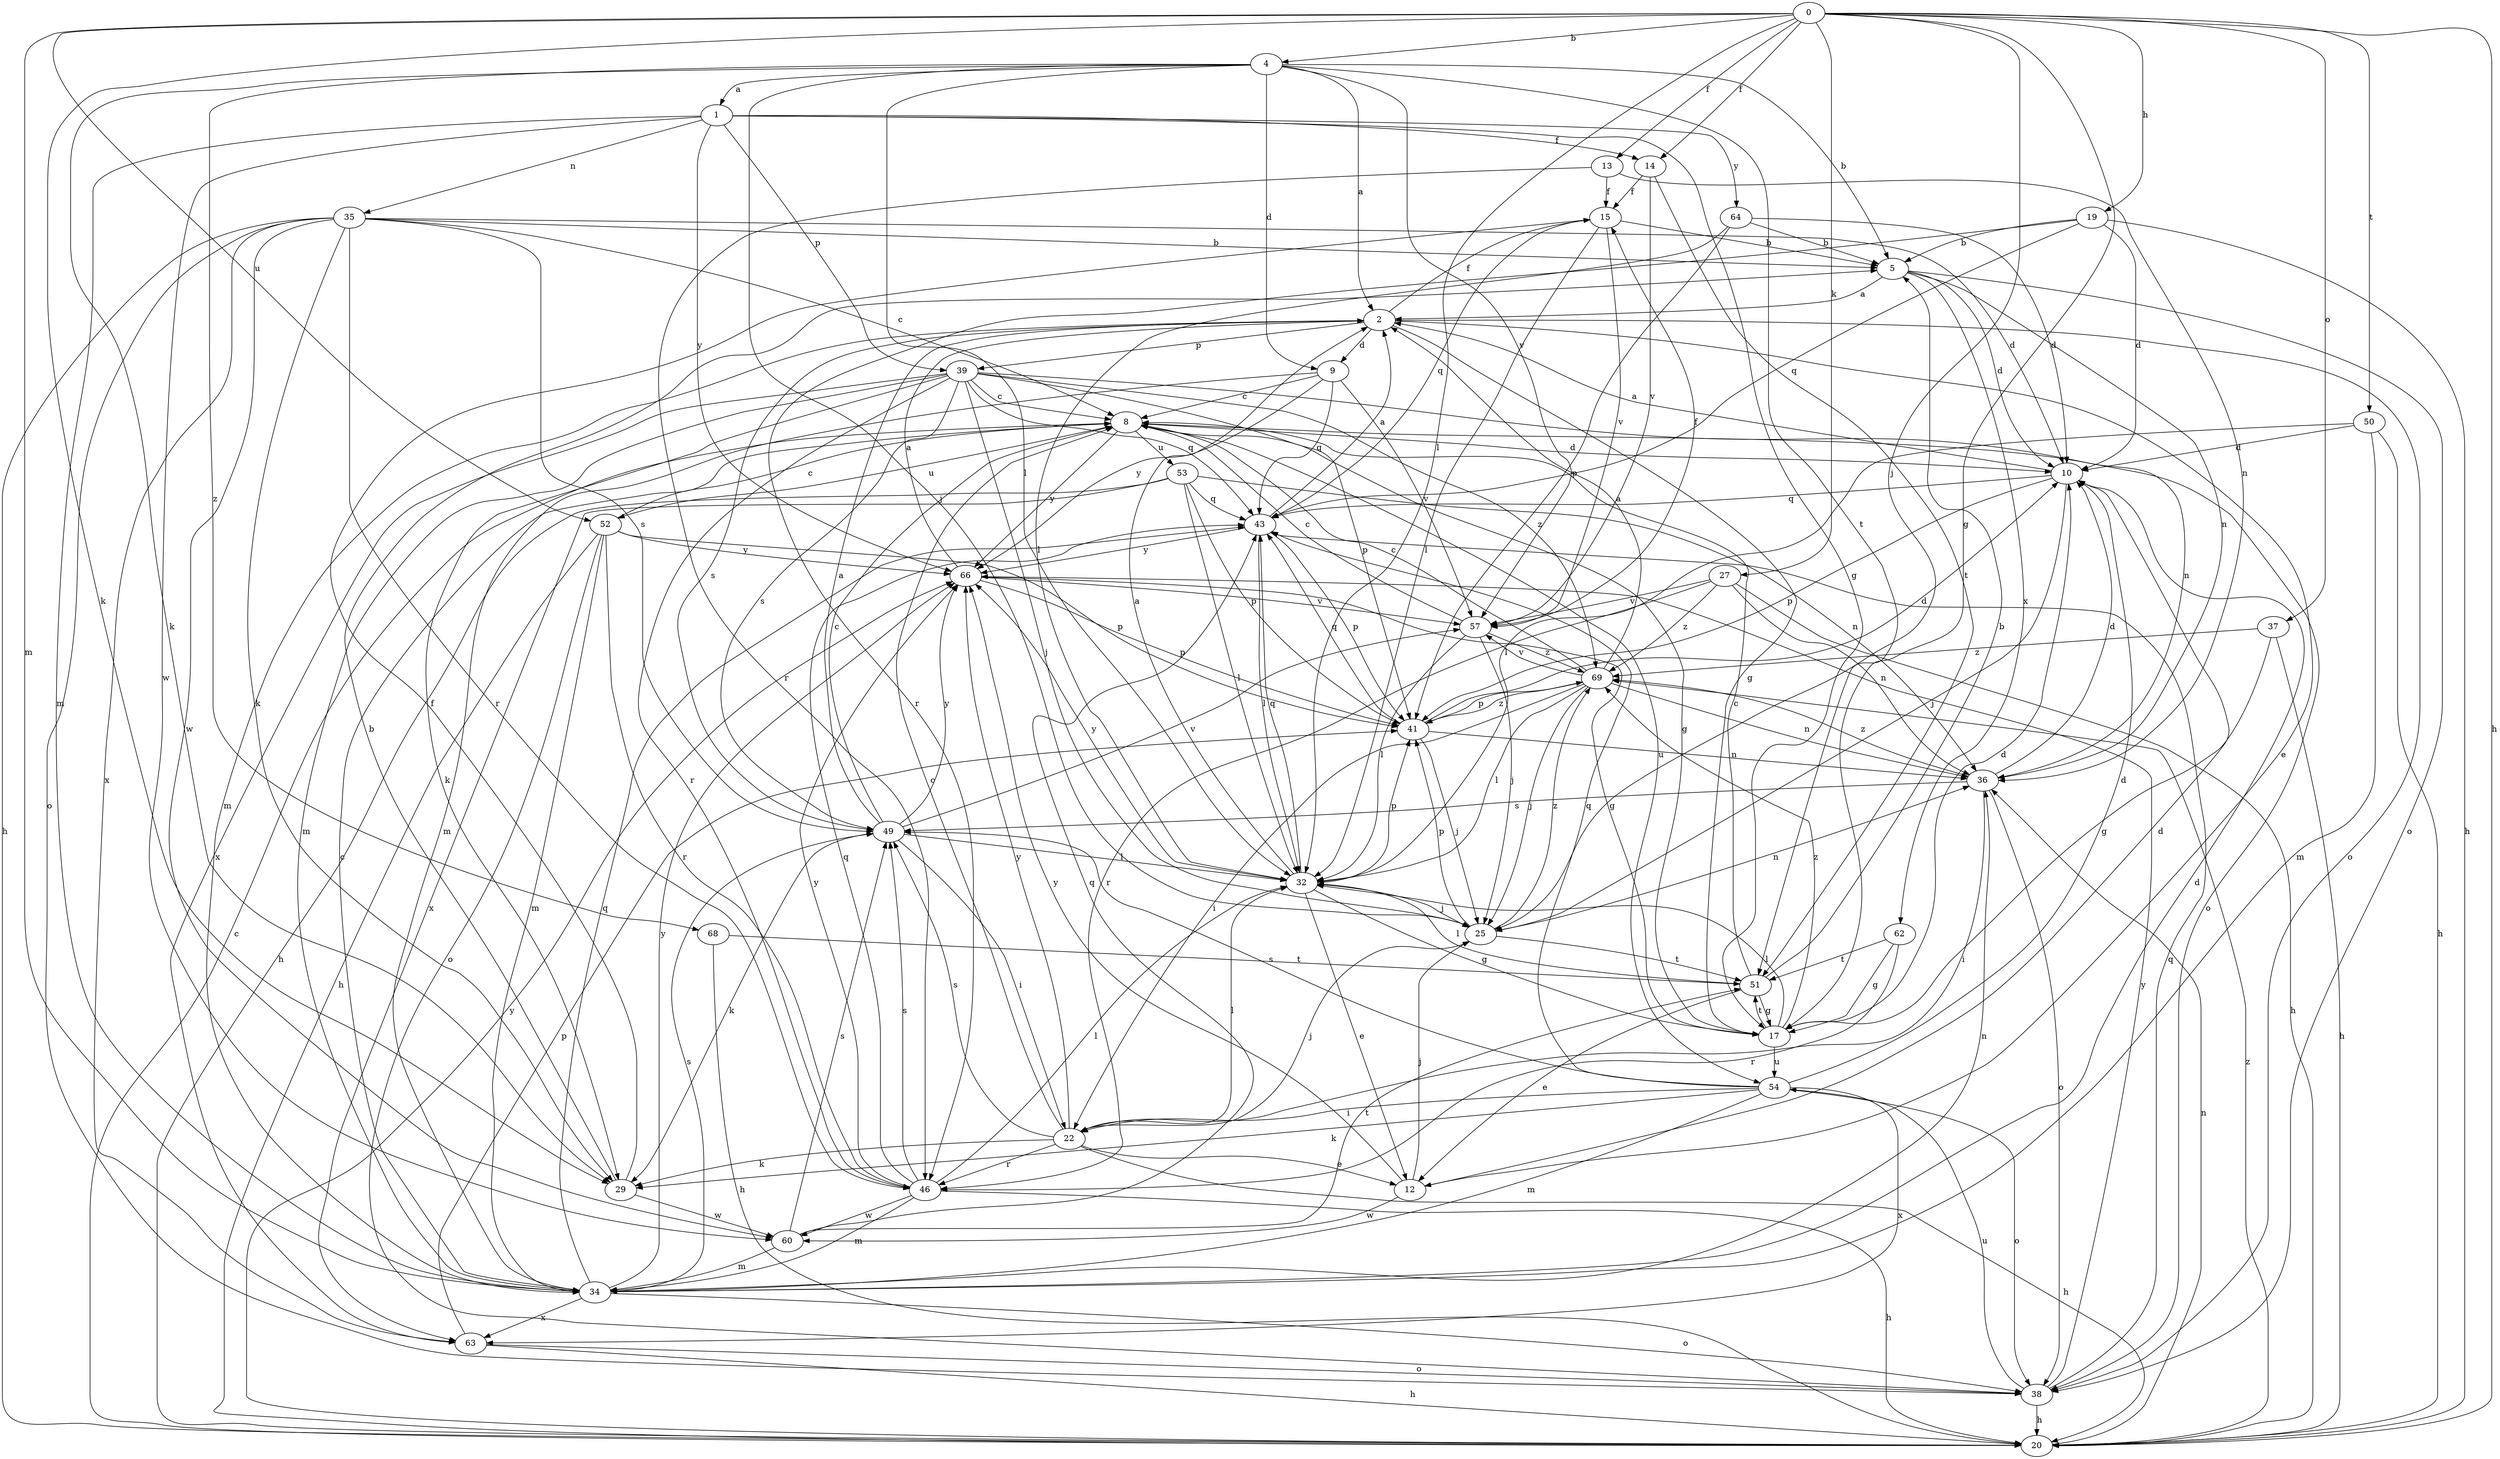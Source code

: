 strict digraph  {
0;
1;
2;
4;
5;
8;
9;
10;
12;
13;
14;
15;
17;
19;
20;
22;
25;
27;
29;
32;
34;
35;
36;
37;
38;
39;
41;
43;
46;
49;
50;
51;
52;
53;
54;
57;
60;
62;
63;
64;
66;
68;
69;
0 -> 4  [label=b];
0 -> 13  [label=f];
0 -> 14  [label=f];
0 -> 17  [label=g];
0 -> 19  [label=h];
0 -> 20  [label=h];
0 -> 25  [label=j];
0 -> 27  [label=k];
0 -> 29  [label=k];
0 -> 32  [label=l];
0 -> 34  [label=m];
0 -> 37  [label=o];
0 -> 50  [label=t];
0 -> 52  [label=u];
1 -> 14  [label=f];
1 -> 17  [label=g];
1 -> 34  [label=m];
1 -> 35  [label=n];
1 -> 39  [label=p];
1 -> 60  [label=w];
1 -> 64  [label=y];
1 -> 66  [label=y];
2 -> 9  [label=d];
2 -> 12  [label=e];
2 -> 15  [label=f];
2 -> 17  [label=g];
2 -> 34  [label=m];
2 -> 38  [label=o];
2 -> 39  [label=p];
2 -> 49  [label=s];
4 -> 1  [label=a];
4 -> 2  [label=a];
4 -> 5  [label=b];
4 -> 9  [label=d];
4 -> 25  [label=j];
4 -> 29  [label=k];
4 -> 32  [label=l];
4 -> 51  [label=t];
4 -> 57  [label=v];
4 -> 68  [label=z];
5 -> 2  [label=a];
5 -> 10  [label=d];
5 -> 36  [label=n];
5 -> 38  [label=o];
5 -> 62  [label=x];
8 -> 10  [label=d];
8 -> 17  [label=g];
8 -> 38  [label=o];
8 -> 52  [label=u];
8 -> 53  [label=u];
8 -> 54  [label=u];
8 -> 66  [label=y];
9 -> 8  [label=c];
9 -> 34  [label=m];
9 -> 43  [label=q];
9 -> 57  [label=v];
9 -> 66  [label=y];
10 -> 2  [label=a];
10 -> 25  [label=j];
10 -> 41  [label=p];
10 -> 43  [label=q];
12 -> 10  [label=d];
12 -> 25  [label=j];
12 -> 60  [label=w];
12 -> 66  [label=y];
13 -> 15  [label=f];
13 -> 36  [label=n];
13 -> 46  [label=r];
14 -> 15  [label=f];
14 -> 51  [label=t];
14 -> 57  [label=v];
15 -> 5  [label=b];
15 -> 32  [label=l];
15 -> 43  [label=q];
15 -> 57  [label=v];
17 -> 10  [label=d];
17 -> 32  [label=l];
17 -> 51  [label=t];
17 -> 54  [label=u];
17 -> 69  [label=z];
19 -> 5  [label=b];
19 -> 10  [label=d];
19 -> 20  [label=h];
19 -> 43  [label=q];
19 -> 46  [label=r];
20 -> 8  [label=c];
20 -> 36  [label=n];
20 -> 66  [label=y];
20 -> 69  [label=z];
22 -> 8  [label=c];
22 -> 12  [label=e];
22 -> 20  [label=h];
22 -> 25  [label=j];
22 -> 29  [label=k];
22 -> 32  [label=l];
22 -> 46  [label=r];
22 -> 49  [label=s];
22 -> 66  [label=y];
25 -> 36  [label=n];
25 -> 41  [label=p];
25 -> 51  [label=t];
25 -> 69  [label=z];
27 -> 20  [label=h];
27 -> 36  [label=n];
27 -> 46  [label=r];
27 -> 57  [label=v];
27 -> 69  [label=z];
29 -> 5  [label=b];
29 -> 15  [label=f];
29 -> 60  [label=w];
32 -> 2  [label=a];
32 -> 12  [label=e];
32 -> 17  [label=g];
32 -> 25  [label=j];
32 -> 41  [label=p];
32 -> 43  [label=q];
32 -> 66  [label=y];
34 -> 8  [label=c];
34 -> 10  [label=d];
34 -> 36  [label=n];
34 -> 38  [label=o];
34 -> 43  [label=q];
34 -> 49  [label=s];
34 -> 63  [label=x];
34 -> 66  [label=y];
35 -> 5  [label=b];
35 -> 8  [label=c];
35 -> 10  [label=d];
35 -> 20  [label=h];
35 -> 29  [label=k];
35 -> 38  [label=o];
35 -> 46  [label=r];
35 -> 49  [label=s];
35 -> 60  [label=w];
35 -> 63  [label=x];
36 -> 10  [label=d];
36 -> 22  [label=i];
36 -> 38  [label=o];
36 -> 49  [label=s];
36 -> 69  [label=z];
37 -> 17  [label=g];
37 -> 20  [label=h];
37 -> 69  [label=z];
38 -> 20  [label=h];
38 -> 43  [label=q];
38 -> 54  [label=u];
38 -> 66  [label=y];
39 -> 8  [label=c];
39 -> 25  [label=j];
39 -> 29  [label=k];
39 -> 34  [label=m];
39 -> 36  [label=n];
39 -> 41  [label=p];
39 -> 43  [label=q];
39 -> 46  [label=r];
39 -> 49  [label=s];
39 -> 63  [label=x];
39 -> 69  [label=z];
41 -> 10  [label=d];
41 -> 25  [label=j];
41 -> 36  [label=n];
41 -> 43  [label=q];
41 -> 69  [label=z];
43 -> 2  [label=a];
43 -> 32  [label=l];
43 -> 41  [label=p];
43 -> 66  [label=y];
46 -> 20  [label=h];
46 -> 32  [label=l];
46 -> 34  [label=m];
46 -> 43  [label=q];
46 -> 49  [label=s];
46 -> 60  [label=w];
46 -> 66  [label=y];
49 -> 2  [label=a];
49 -> 8  [label=c];
49 -> 22  [label=i];
49 -> 29  [label=k];
49 -> 32  [label=l];
49 -> 57  [label=v];
49 -> 66  [label=y];
50 -> 10  [label=d];
50 -> 20  [label=h];
50 -> 32  [label=l];
50 -> 34  [label=m];
51 -> 5  [label=b];
51 -> 8  [label=c];
51 -> 12  [label=e];
51 -> 17  [label=g];
51 -> 32  [label=l];
52 -> 8  [label=c];
52 -> 20  [label=h];
52 -> 34  [label=m];
52 -> 38  [label=o];
52 -> 41  [label=p];
52 -> 46  [label=r];
52 -> 66  [label=y];
53 -> 20  [label=h];
53 -> 32  [label=l];
53 -> 36  [label=n];
53 -> 41  [label=p];
53 -> 43  [label=q];
53 -> 63  [label=x];
54 -> 10  [label=d];
54 -> 22  [label=i];
54 -> 29  [label=k];
54 -> 34  [label=m];
54 -> 38  [label=o];
54 -> 43  [label=q];
54 -> 49  [label=s];
54 -> 63  [label=x];
57 -> 8  [label=c];
57 -> 15  [label=f];
57 -> 25  [label=j];
57 -> 32  [label=l];
57 -> 69  [label=z];
60 -> 34  [label=m];
60 -> 43  [label=q];
60 -> 49  [label=s];
60 -> 51  [label=t];
62 -> 17  [label=g];
62 -> 46  [label=r];
62 -> 51  [label=t];
63 -> 20  [label=h];
63 -> 38  [label=o];
63 -> 41  [label=p];
64 -> 5  [label=b];
64 -> 10  [label=d];
64 -> 32  [label=l];
64 -> 41  [label=p];
66 -> 2  [label=a];
66 -> 17  [label=g];
66 -> 41  [label=p];
66 -> 57  [label=v];
68 -> 20  [label=h];
68 -> 51  [label=t];
69 -> 2  [label=a];
69 -> 8  [label=c];
69 -> 22  [label=i];
69 -> 25  [label=j];
69 -> 32  [label=l];
69 -> 36  [label=n];
69 -> 41  [label=p];
69 -> 57  [label=v];
}
